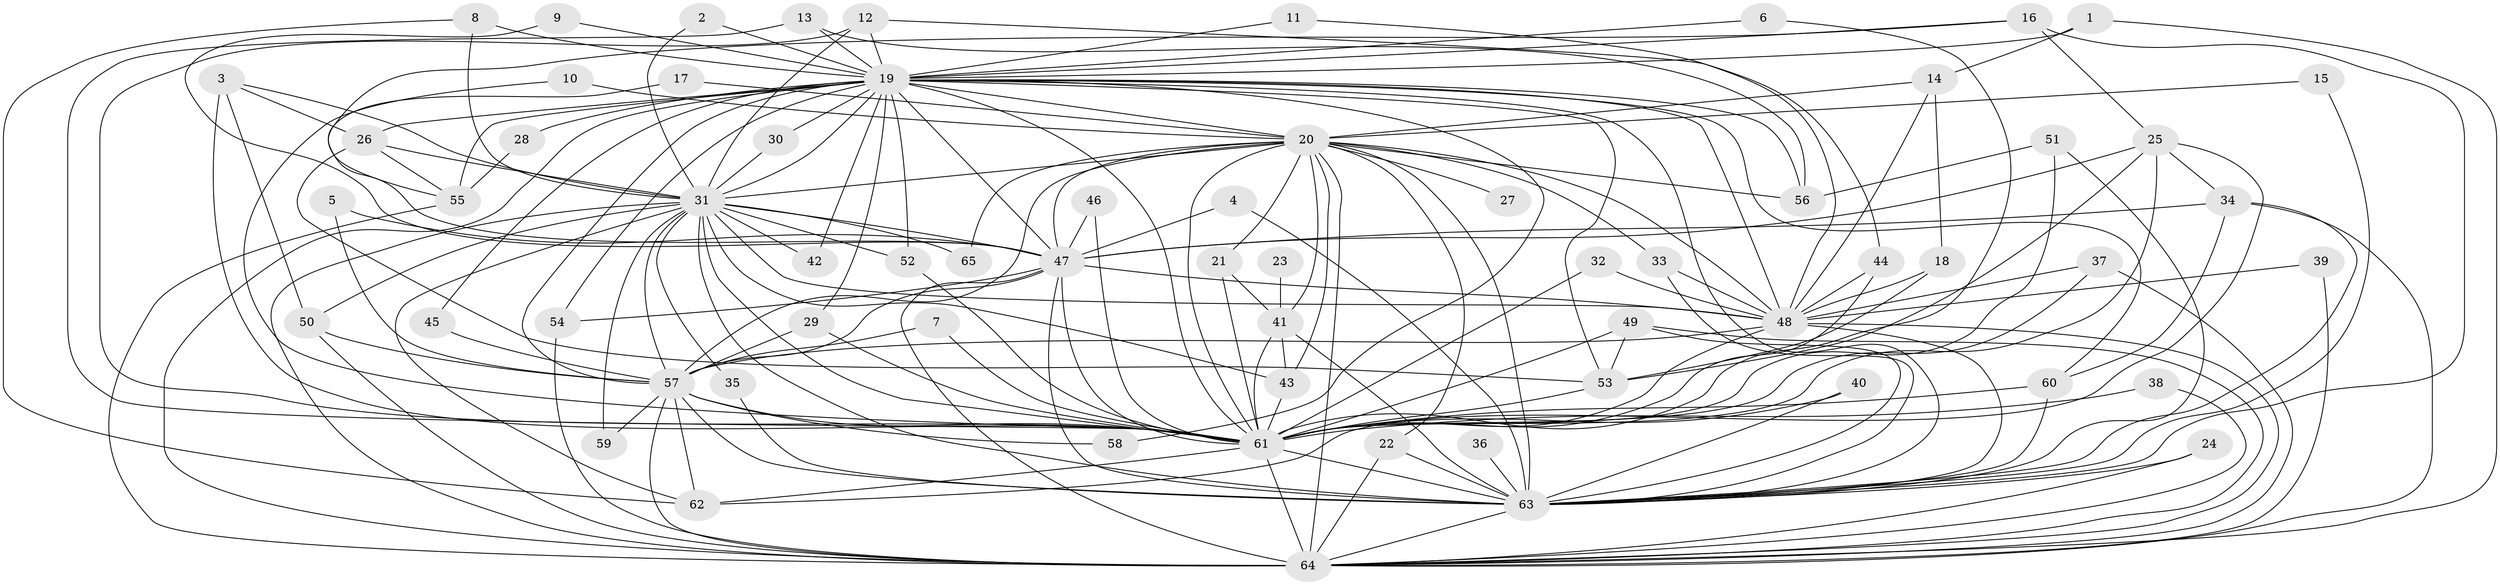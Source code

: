 // original degree distribution, {31: 0.007692307692307693, 22: 0.007692307692307693, 20: 0.015384615384615385, 23: 0.015384615384615385, 24: 0.007692307692307693, 42: 0.007692307692307693, 15: 0.007692307692307693, 17: 0.007692307692307693, 9: 0.015384615384615385, 4: 0.06923076923076923, 6: 0.015384615384615385, 3: 0.2076923076923077, 2: 0.5615384615384615, 5: 0.038461538461538464, 8: 0.007692307692307693, 7: 0.007692307692307693}
// Generated by graph-tools (version 1.1) at 2025/49/03/09/25 03:49:39]
// undirected, 65 vertices, 178 edges
graph export_dot {
graph [start="1"]
  node [color=gray90,style=filled];
  1;
  2;
  3;
  4;
  5;
  6;
  7;
  8;
  9;
  10;
  11;
  12;
  13;
  14;
  15;
  16;
  17;
  18;
  19;
  20;
  21;
  22;
  23;
  24;
  25;
  26;
  27;
  28;
  29;
  30;
  31;
  32;
  33;
  34;
  35;
  36;
  37;
  38;
  39;
  40;
  41;
  42;
  43;
  44;
  45;
  46;
  47;
  48;
  49;
  50;
  51;
  52;
  53;
  54;
  55;
  56;
  57;
  58;
  59;
  60;
  61;
  62;
  63;
  64;
  65;
  1 -- 14 [weight=1.0];
  1 -- 19 [weight=1.0];
  1 -- 64 [weight=1.0];
  2 -- 19 [weight=1.0];
  2 -- 31 [weight=1.0];
  3 -- 26 [weight=1.0];
  3 -- 31 [weight=1.0];
  3 -- 50 [weight=1.0];
  3 -- 61 [weight=2.0];
  4 -- 47 [weight=1.0];
  4 -- 63 [weight=1.0];
  5 -- 47 [weight=1.0];
  5 -- 57 [weight=1.0];
  6 -- 19 [weight=1.0];
  6 -- 61 [weight=1.0];
  7 -- 57 [weight=1.0];
  7 -- 61 [weight=1.0];
  8 -- 19 [weight=1.0];
  8 -- 31 [weight=1.0];
  8 -- 62 [weight=1.0];
  9 -- 19 [weight=1.0];
  9 -- 47 [weight=1.0];
  10 -- 20 [weight=1.0];
  10 -- 61 [weight=1.0];
  11 -- 19 [weight=1.0];
  11 -- 48 [weight=1.0];
  12 -- 19 [weight=1.0];
  12 -- 31 [weight=1.0];
  12 -- 44 [weight=1.0];
  12 -- 61 [weight=2.0];
  13 -- 19 [weight=1.0];
  13 -- 56 [weight=1.0];
  13 -- 61 [weight=1.0];
  14 -- 18 [weight=1.0];
  14 -- 20 [weight=1.0];
  14 -- 48 [weight=1.0];
  15 -- 20 [weight=1.0];
  15 -- 63 [weight=1.0];
  16 -- 19 [weight=1.0];
  16 -- 25 [weight=1.0];
  16 -- 55 [weight=1.0];
  16 -- 63 [weight=2.0];
  17 -- 20 [weight=1.0];
  17 -- 47 [weight=1.0];
  18 -- 48 [weight=1.0];
  18 -- 53 [weight=1.0];
  19 -- 20 [weight=2.0];
  19 -- 26 [weight=1.0];
  19 -- 28 [weight=1.0];
  19 -- 29 [weight=1.0];
  19 -- 30 [weight=1.0];
  19 -- 31 [weight=1.0];
  19 -- 42 [weight=1.0];
  19 -- 45 [weight=1.0];
  19 -- 47 [weight=1.0];
  19 -- 48 [weight=1.0];
  19 -- 52 [weight=1.0];
  19 -- 53 [weight=1.0];
  19 -- 54 [weight=1.0];
  19 -- 55 [weight=1.0];
  19 -- 56 [weight=1.0];
  19 -- 57 [weight=1.0];
  19 -- 58 [weight=1.0];
  19 -- 60 [weight=1.0];
  19 -- 61 [weight=1.0];
  19 -- 63 [weight=2.0];
  19 -- 64 [weight=2.0];
  20 -- 21 [weight=1.0];
  20 -- 22 [weight=1.0];
  20 -- 27 [weight=1.0];
  20 -- 31 [weight=2.0];
  20 -- 33 [weight=1.0];
  20 -- 41 [weight=1.0];
  20 -- 43 [weight=1.0];
  20 -- 47 [weight=2.0];
  20 -- 48 [weight=2.0];
  20 -- 56 [weight=1.0];
  20 -- 57 [weight=1.0];
  20 -- 61 [weight=2.0];
  20 -- 63 [weight=2.0];
  20 -- 64 [weight=1.0];
  20 -- 65 [weight=1.0];
  21 -- 41 [weight=1.0];
  21 -- 61 [weight=1.0];
  22 -- 63 [weight=1.0];
  22 -- 64 [weight=1.0];
  23 -- 41 [weight=1.0];
  24 -- 63 [weight=1.0];
  24 -- 64 [weight=1.0];
  25 -- 34 [weight=1.0];
  25 -- 47 [weight=2.0];
  25 -- 53 [weight=1.0];
  25 -- 61 [weight=2.0];
  25 -- 62 [weight=1.0];
  26 -- 31 [weight=1.0];
  26 -- 53 [weight=1.0];
  26 -- 55 [weight=1.0];
  28 -- 55 [weight=1.0];
  29 -- 57 [weight=1.0];
  29 -- 61 [weight=1.0];
  30 -- 31 [weight=1.0];
  31 -- 35 [weight=1.0];
  31 -- 42 [weight=1.0];
  31 -- 43 [weight=1.0];
  31 -- 47 [weight=1.0];
  31 -- 48 [weight=2.0];
  31 -- 50 [weight=1.0];
  31 -- 52 [weight=1.0];
  31 -- 57 [weight=1.0];
  31 -- 59 [weight=1.0];
  31 -- 61 [weight=1.0];
  31 -- 62 [weight=1.0];
  31 -- 63 [weight=3.0];
  31 -- 64 [weight=1.0];
  31 -- 65 [weight=1.0];
  32 -- 48 [weight=1.0];
  32 -- 61 [weight=2.0];
  33 -- 48 [weight=1.0];
  33 -- 63 [weight=1.0];
  34 -- 47 [weight=1.0];
  34 -- 60 [weight=1.0];
  34 -- 63 [weight=1.0];
  34 -- 64 [weight=1.0];
  35 -- 63 [weight=1.0];
  36 -- 63 [weight=1.0];
  37 -- 48 [weight=1.0];
  37 -- 61 [weight=1.0];
  37 -- 64 [weight=1.0];
  38 -- 61 [weight=1.0];
  38 -- 64 [weight=1.0];
  39 -- 48 [weight=1.0];
  39 -- 64 [weight=1.0];
  40 -- 61 [weight=1.0];
  40 -- 63 [weight=1.0];
  41 -- 43 [weight=1.0];
  41 -- 61 [weight=2.0];
  41 -- 63 [weight=1.0];
  43 -- 61 [weight=3.0];
  44 -- 48 [weight=1.0];
  44 -- 61 [weight=1.0];
  45 -- 57 [weight=1.0];
  46 -- 47 [weight=1.0];
  46 -- 61 [weight=1.0];
  47 -- 48 [weight=1.0];
  47 -- 54 [weight=1.0];
  47 -- 57 [weight=1.0];
  47 -- 61 [weight=1.0];
  47 -- 63 [weight=2.0];
  47 -- 64 [weight=1.0];
  48 -- 57 [weight=1.0];
  48 -- 61 [weight=3.0];
  48 -- 63 [weight=2.0];
  48 -- 64 [weight=1.0];
  49 -- 53 [weight=1.0];
  49 -- 61 [weight=2.0];
  49 -- 63 [weight=1.0];
  49 -- 64 [weight=1.0];
  50 -- 57 [weight=1.0];
  50 -- 64 [weight=1.0];
  51 -- 56 [weight=1.0];
  51 -- 61 [weight=2.0];
  51 -- 63 [weight=1.0];
  52 -- 61 [weight=1.0];
  53 -- 61 [weight=1.0];
  54 -- 64 [weight=1.0];
  55 -- 64 [weight=1.0];
  57 -- 58 [weight=1.0];
  57 -- 59 [weight=1.0];
  57 -- 61 [weight=2.0];
  57 -- 62 [weight=2.0];
  57 -- 63 [weight=2.0];
  57 -- 64 [weight=2.0];
  60 -- 61 [weight=1.0];
  60 -- 63 [weight=1.0];
  61 -- 62 [weight=1.0];
  61 -- 63 [weight=3.0];
  61 -- 64 [weight=2.0];
  63 -- 64 [weight=2.0];
}
